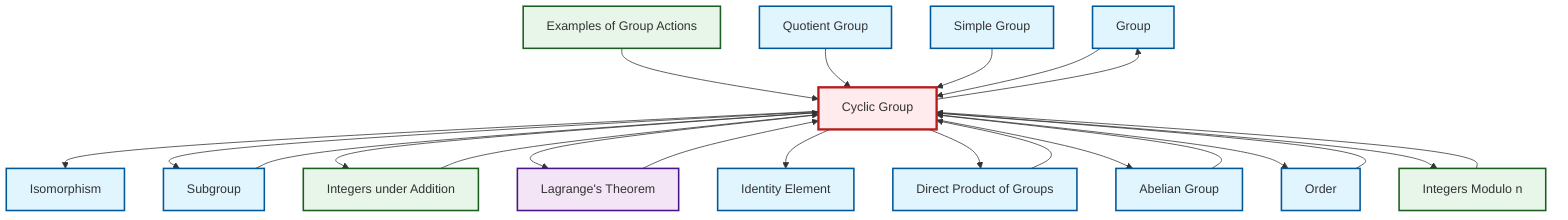 graph TD
    classDef definition fill:#e1f5fe,stroke:#01579b,stroke-width:2px
    classDef theorem fill:#f3e5f5,stroke:#4a148c,stroke-width:2px
    classDef axiom fill:#fff3e0,stroke:#e65100,stroke-width:2px
    classDef example fill:#e8f5e9,stroke:#1b5e20,stroke-width:2px
    classDef current fill:#ffebee,stroke:#b71c1c,stroke-width:3px
    def-group["Group"]:::definition
    def-isomorphism["Isomorphism"]:::definition
    thm-lagrange["Lagrange's Theorem"]:::theorem
    def-direct-product["Direct Product of Groups"]:::definition
    ex-group-action-examples["Examples of Group Actions"]:::example
    def-subgroup["Subgroup"]:::definition
    def-abelian-group["Abelian Group"]:::definition
    def-identity-element["Identity Element"]:::definition
    ex-quotient-integers-mod-n["Integers Modulo n"]:::example
    def-simple-group["Simple Group"]:::definition
    def-quotient-group["Quotient Group"]:::definition
    def-order["Order"]:::definition
    ex-integers-addition["Integers under Addition"]:::example
    def-cyclic-group["Cyclic Group"]:::definition
    ex-quotient-integers-mod-n --> def-cyclic-group
    def-abelian-group --> def-cyclic-group
    def-subgroup --> def-cyclic-group
    def-cyclic-group --> def-isomorphism
    def-cyclic-group --> def-subgroup
    ex-group-action-examples --> def-cyclic-group
    def-cyclic-group --> ex-integers-addition
    def-cyclic-group --> thm-lagrange
    def-cyclic-group --> def-group
    def-quotient-group --> def-cyclic-group
    def-cyclic-group --> def-identity-element
    def-cyclic-group --> def-direct-product
    ex-integers-addition --> def-cyclic-group
    def-order --> def-cyclic-group
    def-simple-group --> def-cyclic-group
    def-group --> def-cyclic-group
    def-cyclic-group --> def-abelian-group
    def-cyclic-group --> def-order
    def-cyclic-group --> ex-quotient-integers-mod-n
    thm-lagrange --> def-cyclic-group
    def-direct-product --> def-cyclic-group
    class def-cyclic-group current